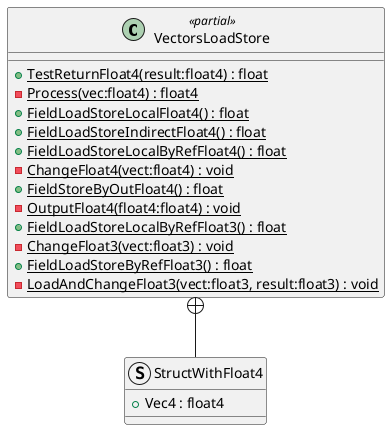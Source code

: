 @startuml
class VectorsLoadStore <<partial>> {
    + {static} TestReturnFloat4(result:float4) : float
    - {static} Process(vec:float4) : float4
    + {static} FieldLoadStoreLocalFloat4() : float
    + {static} FieldLoadStoreIndirectFloat4() : float
    + {static} FieldLoadStoreLocalByRefFloat4() : float
    - {static} ChangeFloat4(vect:float4) : void
    + {static} FieldStoreByOutFloat4() : float
    - {static} OutputFloat4(float4:float4) : void
    + {static} FieldLoadStoreLocalByRefFloat3() : float
    - {static} ChangeFloat3(vect:float3) : void
    + {static} FieldLoadStoreByRefFloat3() : float
    - {static} LoadAndChangeFloat3(vect:float3, result:float3) : void
}
struct StructWithFloat4 {
    + Vec4 : float4
}
VectorsLoadStore +-- StructWithFloat4
@enduml
